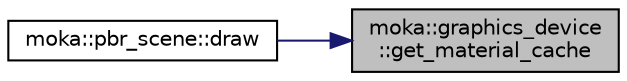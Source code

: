 digraph "moka::graphics_device::get_material_cache"
{
 // LATEX_PDF_SIZE
  edge [fontname="Helvetica",fontsize="10",labelfontname="Helvetica",labelfontsize="10"];
  node [fontname="Helvetica",fontsize="10",shape=record];
  rankdir="RL";
  Node19 [label="moka::graphics_device\l::get_material_cache",height=0.2,width=0.4,color="black", fillcolor="grey75", style="filled", fontcolor="black",tooltip="Get the material cache."];
  Node19 -> Node20 [dir="back",color="midnightblue",fontsize="10",style="solid",fontname="Helvetica"];
  Node20 [label="moka::pbr_scene::draw",height=0.2,width=0.4,color="black", fillcolor="white", style="filled",URL="$classmoka_1_1pbr__scene.html#a520722e6fd897bd9d35cd5c1b6eb14b6",tooltip="Draw the scene."];
}
